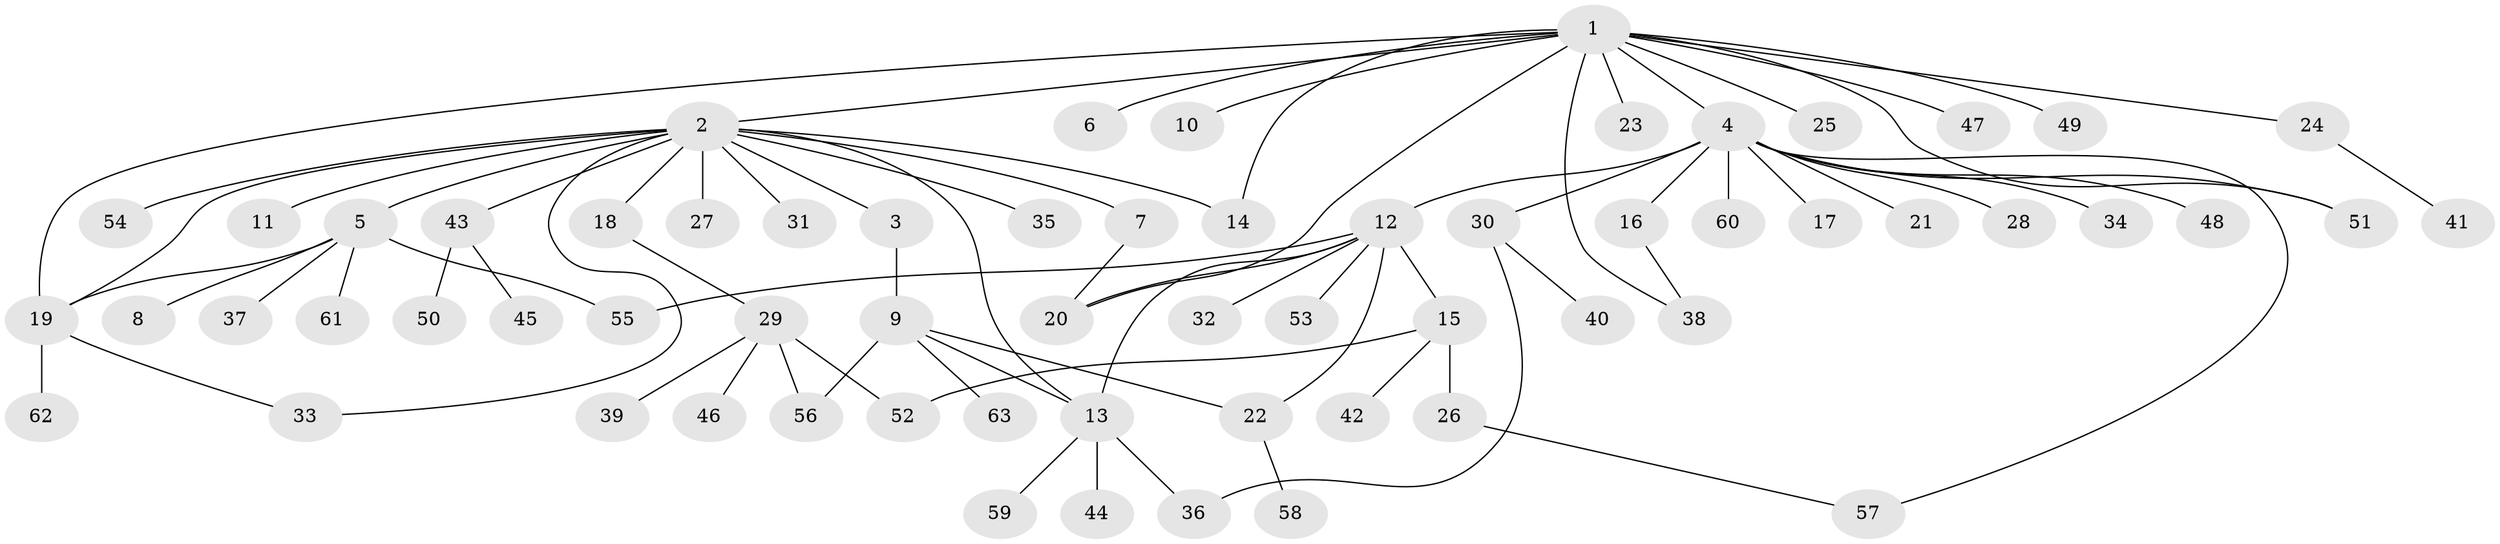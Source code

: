 // Generated by graph-tools (version 1.1) at 2025/35/03/09/25 02:35:26]
// undirected, 63 vertices, 78 edges
graph export_dot {
graph [start="1"]
  node [color=gray90,style=filled];
  1;
  2;
  3;
  4;
  5;
  6;
  7;
  8;
  9;
  10;
  11;
  12;
  13;
  14;
  15;
  16;
  17;
  18;
  19;
  20;
  21;
  22;
  23;
  24;
  25;
  26;
  27;
  28;
  29;
  30;
  31;
  32;
  33;
  34;
  35;
  36;
  37;
  38;
  39;
  40;
  41;
  42;
  43;
  44;
  45;
  46;
  47;
  48;
  49;
  50;
  51;
  52;
  53;
  54;
  55;
  56;
  57;
  58;
  59;
  60;
  61;
  62;
  63;
  1 -- 2;
  1 -- 4;
  1 -- 6;
  1 -- 10;
  1 -- 14;
  1 -- 19;
  1 -- 20;
  1 -- 23;
  1 -- 24;
  1 -- 25;
  1 -- 38;
  1 -- 47;
  1 -- 49;
  1 -- 51;
  2 -- 3;
  2 -- 5;
  2 -- 7;
  2 -- 11;
  2 -- 13;
  2 -- 14;
  2 -- 18;
  2 -- 19;
  2 -- 27;
  2 -- 31;
  2 -- 33;
  2 -- 35;
  2 -- 43;
  2 -- 54;
  3 -- 9;
  4 -- 12;
  4 -- 16;
  4 -- 17;
  4 -- 21;
  4 -- 28;
  4 -- 30;
  4 -- 34;
  4 -- 48;
  4 -- 51;
  4 -- 57;
  4 -- 60;
  5 -- 8;
  5 -- 19;
  5 -- 37;
  5 -- 55;
  5 -- 61;
  7 -- 20;
  9 -- 13;
  9 -- 22;
  9 -- 56;
  9 -- 63;
  12 -- 13;
  12 -- 15;
  12 -- 20;
  12 -- 22;
  12 -- 32;
  12 -- 53;
  12 -- 55;
  13 -- 36;
  13 -- 44;
  13 -- 59;
  15 -- 26;
  15 -- 42;
  15 -- 52;
  16 -- 38;
  18 -- 29;
  19 -- 33;
  19 -- 62;
  22 -- 58;
  24 -- 41;
  26 -- 57;
  29 -- 39;
  29 -- 46;
  29 -- 52;
  29 -- 56;
  30 -- 36;
  30 -- 40;
  43 -- 45;
  43 -- 50;
}
